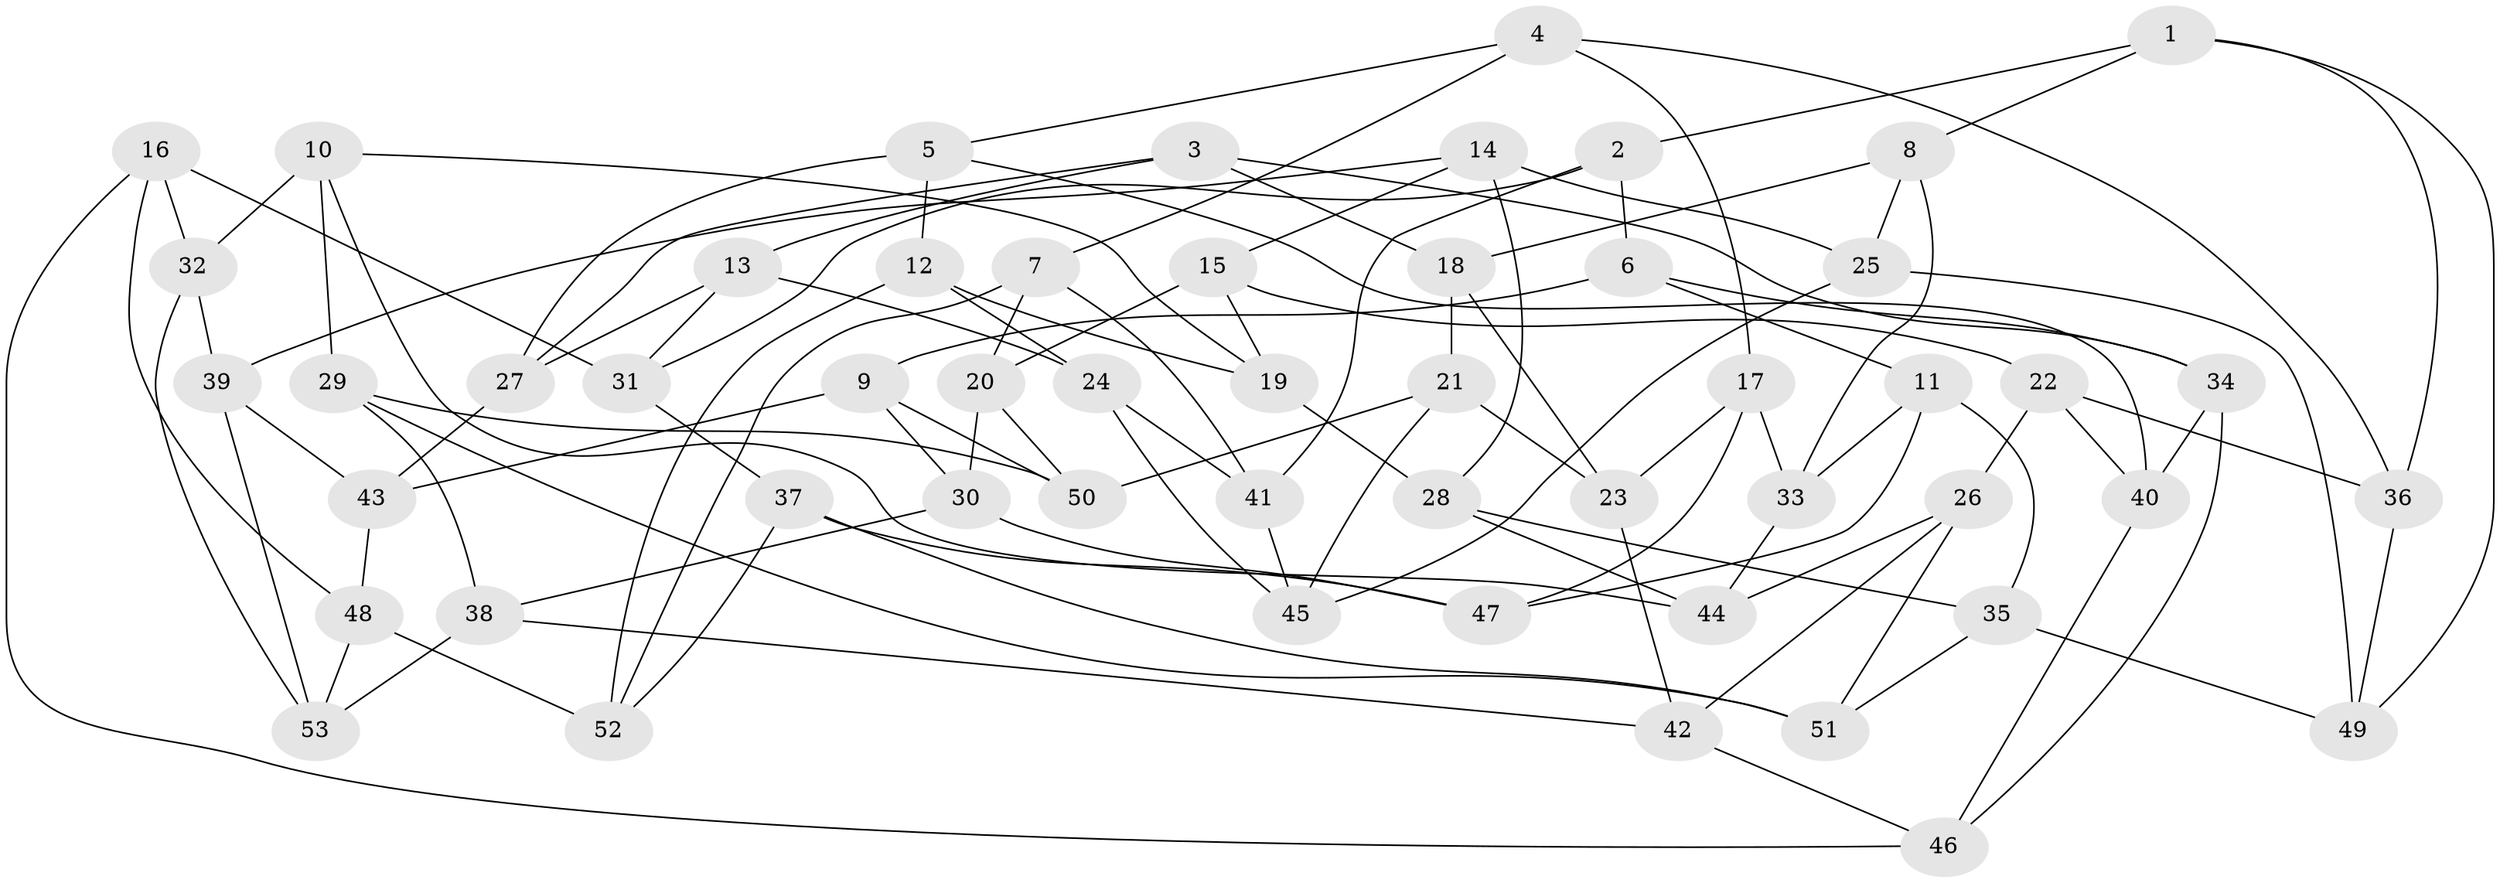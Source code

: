// coarse degree distribution, {6: 0.09090909090909091, 4: 0.3181818181818182, 10: 0.09090909090909091, 8: 0.13636363636363635, 3: 0.2727272727272727, 9: 0.045454545454545456, 7: 0.045454545454545456}
// Generated by graph-tools (version 1.1) at 2025/53/03/04/25 22:53:40]
// undirected, 53 vertices, 106 edges
graph export_dot {
  node [color=gray90,style=filled];
  1;
  2;
  3;
  4;
  5;
  6;
  7;
  8;
  9;
  10;
  11;
  12;
  13;
  14;
  15;
  16;
  17;
  18;
  19;
  20;
  21;
  22;
  23;
  24;
  25;
  26;
  27;
  28;
  29;
  30;
  31;
  32;
  33;
  34;
  35;
  36;
  37;
  38;
  39;
  40;
  41;
  42;
  43;
  44;
  45;
  46;
  47;
  48;
  49;
  50;
  51;
  52;
  53;
  1 -- 36;
  1 -- 49;
  1 -- 8;
  1 -- 2;
  2 -- 31;
  2 -- 41;
  2 -- 6;
  3 -- 13;
  3 -- 18;
  3 -- 34;
  3 -- 27;
  4 -- 17;
  4 -- 36;
  4 -- 5;
  4 -- 7;
  5 -- 27;
  5 -- 40;
  5 -- 12;
  6 -- 34;
  6 -- 11;
  6 -- 9;
  7 -- 20;
  7 -- 41;
  7 -- 52;
  8 -- 25;
  8 -- 18;
  8 -- 33;
  9 -- 50;
  9 -- 30;
  9 -- 43;
  10 -- 44;
  10 -- 29;
  10 -- 32;
  10 -- 19;
  11 -- 47;
  11 -- 35;
  11 -- 33;
  12 -- 52;
  12 -- 19;
  12 -- 24;
  13 -- 24;
  13 -- 31;
  13 -- 27;
  14 -- 25;
  14 -- 15;
  14 -- 28;
  14 -- 39;
  15 -- 22;
  15 -- 19;
  15 -- 20;
  16 -- 32;
  16 -- 46;
  16 -- 48;
  16 -- 31;
  17 -- 23;
  17 -- 33;
  17 -- 47;
  18 -- 23;
  18 -- 21;
  19 -- 28;
  20 -- 50;
  20 -- 30;
  21 -- 23;
  21 -- 45;
  21 -- 50;
  22 -- 36;
  22 -- 26;
  22 -- 40;
  23 -- 42;
  24 -- 45;
  24 -- 41;
  25 -- 49;
  25 -- 45;
  26 -- 42;
  26 -- 44;
  26 -- 51;
  27 -- 43;
  28 -- 35;
  28 -- 44;
  29 -- 50;
  29 -- 38;
  29 -- 51;
  30 -- 47;
  30 -- 38;
  31 -- 37;
  32 -- 39;
  32 -- 53;
  33 -- 44;
  34 -- 40;
  34 -- 46;
  35 -- 49;
  35 -- 51;
  36 -- 49;
  37 -- 51;
  37 -- 47;
  37 -- 52;
  38 -- 53;
  38 -- 42;
  39 -- 53;
  39 -- 43;
  40 -- 46;
  41 -- 45;
  42 -- 46;
  43 -- 48;
  48 -- 52;
  48 -- 53;
}
